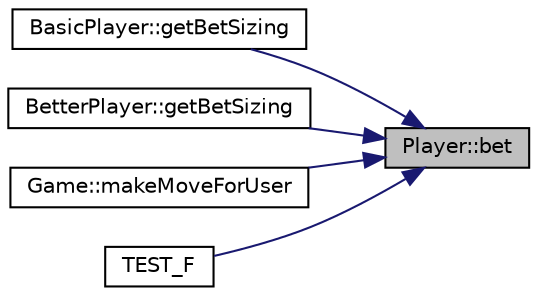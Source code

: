 digraph "Player::bet"
{
 // INTERACTIVE_SVG=YES
 // LATEX_PDF_SIZE
  edge [fontname="Helvetica",fontsize="10",labelfontname="Helvetica",labelfontsize="10"];
  node [fontname="Helvetica",fontsize="10",shape=record];
  rankdir="RL";
  Node1 [label="Player::bet",height=0.2,width=0.4,color="black", fillcolor="grey75", style="filled", fontcolor="black",tooltip="Places a bet by the player."];
  Node1 -> Node2 [dir="back",color="midnightblue",fontsize="10",style="solid",fontname="Helvetica"];
  Node2 [label="BasicPlayer::getBetSizing",height=0.2,width=0.4,color="black", fillcolor="white", style="filled",URL="$class_basic_player.html#aaf57921cc3b59ac7eb089cbb4118c895",tooltip="Gets the player's bet sizing during their turn."];
  Node1 -> Node3 [dir="back",color="midnightblue",fontsize="10",style="solid",fontname="Helvetica"];
  Node3 [label="BetterPlayer::getBetSizing",height=0.2,width=0.4,color="black", fillcolor="white", style="filled",URL="$class_better_player.html#a560a01fe02346154307b1833532ea099",tooltip="Gets the player's bet sizing during their turn."];
  Node1 -> Node4 [dir="back",color="midnightblue",fontsize="10",style="solid",fontname="Helvetica"];
  Node4 [label="Game::makeMoveForUser",height=0.2,width=0.4,color="black", fillcolor="white", style="filled",URL="$class_game.html#a1a44850a64799e17f43f22b560275157",tooltip="Processes a move made by the user."];
  Node1 -> Node5 [dir="back",color="midnightblue",fontsize="10",style="solid",fontname="Helvetica"];
  Node5 [label="TEST_F",height=0.2,width=0.4,color="black", fillcolor="white", style="filled",URL="$test___player_8cc.html#a2c22c2497f5ea5e8ee5f6c19eebaf8be",tooltip=" "];
}

